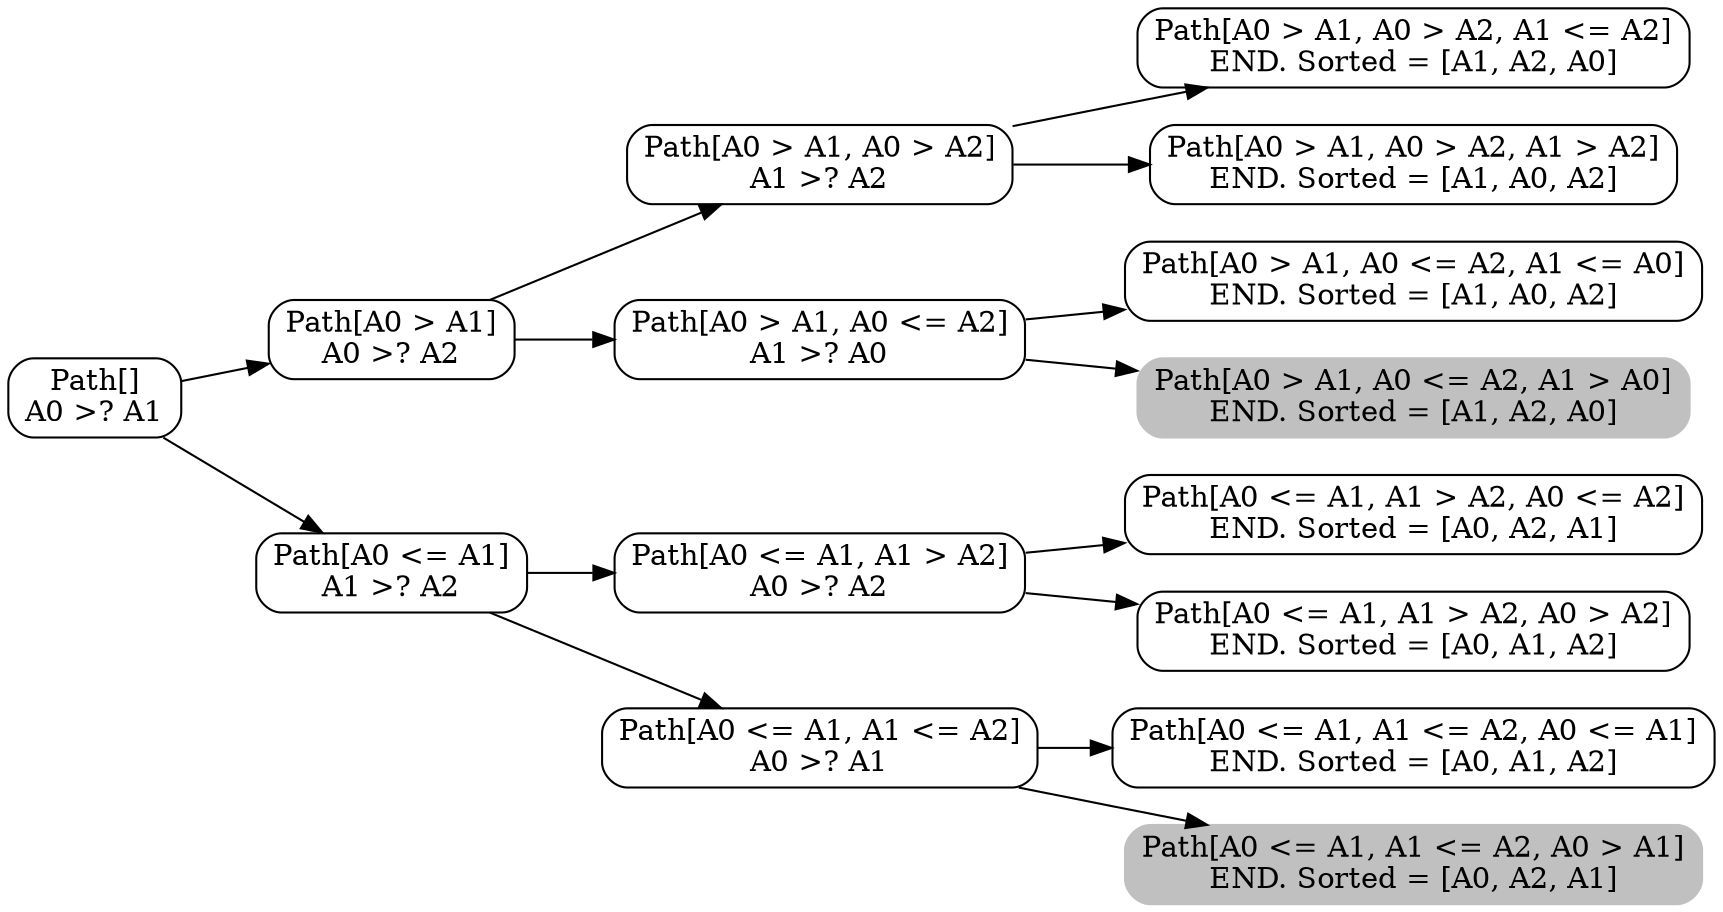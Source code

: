 digraph G{
    rankdir = LR
    node [shape=box,style=rounded]
	"Path[]\nA0 >? A1" -> "Path[A0 > A1]\nA0 >? A2"
	"Path[]\nA0 >? A1" -> "Path[A0 <= A1]\nA1 >? A2"
	"Path[A0 > A1]\nA0 >? A2" -> "Path[A0 > A1, A0 > A2]\nA1 >? A2"
	"Path[A0 > A1]\nA0 >? A2" -> "Path[A0 > A1, A0 <= A2]\nA1 >? A0"
	"Path[A0 <= A1]\nA1 >? A2" -> "Path[A0 <= A1, A1 > A2]\nA0 >? A2"
	"Path[A0 <= A1]\nA1 >? A2" -> "Path[A0 <= A1, A1 <= A2]\nA0 >? A1"
	"Path[A0 > A1, A0 > A2]\nA1 >? A2" -> "Path[A0 > A1, A0 > A2, A1 <= A2]\nEND. Sorted = [A1, A2, A0]"
	"Path[A0 > A1, A0 > A2]\nA1 >? A2" -> "Path[A0 > A1, A0 > A2, A1 > A2]\nEND. Sorted = [A1, A0, A2]"
	"Path[A0 > A1, A0 <= A2]\nA1 >? A0" -> "Path[A0 > A1, A0 <= A2, A1 <= A0]\nEND. Sorted = [A1, A0, A2]"
	node [shape=box, style="filled, rounded", color=gray];
	"Path[A0 > A1, A0 <= A2]\nA1 >? A0" -> "Path[A0 > A1, A0 <= A2, A1 > A0]\nEND. Sorted = [A1, A2, A0]"
	node [shape=box, style="solid, rounded", color=black];
	"Path[A0 <= A1, A1 > A2]\nA0 >? A2" -> "Path[A0 <= A1, A1 > A2, A0 <= A2]\nEND. Sorted = [A0, A2, A1]"
	"Path[A0 <= A1, A1 > A2]\nA0 >? A2" -> "Path[A0 <= A1, A1 > A2, A0 > A2]\nEND. Sorted = [A0, A1, A2]"
	"Path[A0 <= A1, A1 <= A2]\nA0 >? A1" -> "Path[A0 <= A1, A1 <= A2, A0 <= A1]\nEND. Sorted = [A0, A1, A2]"
	node [shape=box,style="filled, rounded", color=gray];
	"Path[A0 <= A1, A1 <= A2]\nA0 >? A1" -> "Path[A0 <= A1, A1 <= A2, A0 > A1]\nEND. Sorted = [A0, A2, A1]"
}